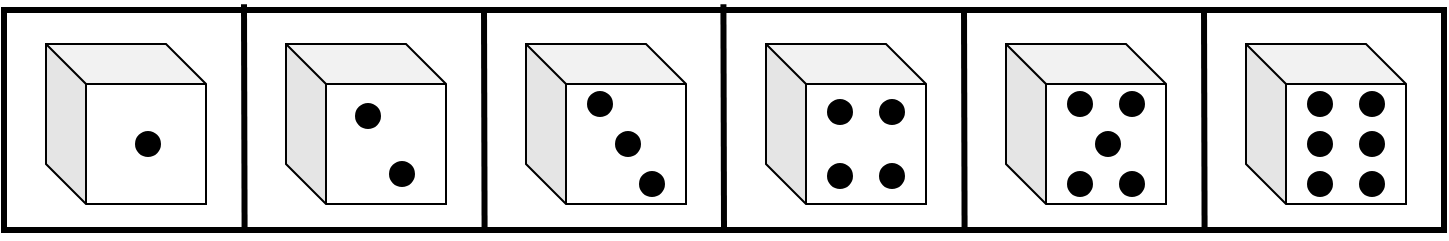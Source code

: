 <mxfile version="20.7.4" type="device"><diagram id="nzY0l4XhutitYrdI-aeB" name="Page-1"><mxGraphModel dx="3354" dy="1753" grid="1" gridSize="10" guides="1" tooltips="1" connect="1" arrows="1" fold="1" page="1" pageScale="1" pageWidth="850" pageHeight="1100" math="0" shadow="0"><root><mxCell id="0"/><mxCell id="1" parent="0"/><mxCell id="rPhflkrIZMrzXMRbL3An-1" value="" style="rounded=0;whiteSpace=wrap;html=1;strokeWidth=3;" parent="1" vertex="1"><mxGeometry x="77" y="121" width="720" height="110" as="geometry"/></mxCell><mxCell id="rPhflkrIZMrzXMRbL3An-63" value="" style="endArrow=none;html=1;rounded=0;exitX=0.172;exitY=0;exitDx=0;exitDy=0;exitPerimeter=0;entryX=0.5;entryY=1;entryDx=0;entryDy=0;strokeWidth=3;" parent="1" edge="1" target="rPhflkrIZMrzXMRbL3An-1"><mxGeometry width="50" height="50" relative="1" as="geometry"><mxPoint x="436.71" y="118.12" as="sourcePoint"/><mxPoint x="436.71" y="841.0" as="targetPoint"/></mxGeometry></mxCell><mxCell id="rPhflkrIZMrzXMRbL3An-113" value="" style="shape=cube;whiteSpace=wrap;html=1;boundedLbl=1;backgroundOutline=1;darkOpacity=0.05;darkOpacity2=0.1;size=20;rotation=0;" parent="1" vertex="1"><mxGeometry x="98" y="138" width="80" height="80" as="geometry"/></mxCell><mxCell id="rPhflkrIZMrzXMRbL3An-114" value="" style="ellipse;whiteSpace=wrap;html=1;aspect=fixed;fillColor=#000000;" parent="1" vertex="1"><mxGeometry x="143" y="182" width="12" height="12" as="geometry"/></mxCell><mxCell id="rPhflkrIZMrzXMRbL3An-115" value="" style="shape=cube;whiteSpace=wrap;html=1;boundedLbl=1;backgroundOutline=1;darkOpacity=0.05;darkOpacity2=0.1;size=20;rotation=0;" parent="1" vertex="1"><mxGeometry x="218" y="138" width="80" height="80" as="geometry"/></mxCell><mxCell id="rPhflkrIZMrzXMRbL3An-116" value="" style="ellipse;whiteSpace=wrap;html=1;aspect=fixed;fillColor=#000000;" parent="1" vertex="1"><mxGeometry x="253" y="168" width="12" height="12" as="geometry"/></mxCell><mxCell id="rPhflkrIZMrzXMRbL3An-117" value="" style="ellipse;whiteSpace=wrap;html=1;aspect=fixed;fillColor=#000000;" parent="1" vertex="1"><mxGeometry x="270" y="197" width="12" height="12" as="geometry"/></mxCell><mxCell id="rPhflkrIZMrzXMRbL3An-118" value="" style="shape=cube;whiteSpace=wrap;html=1;boundedLbl=1;backgroundOutline=1;darkOpacity=0.05;darkOpacity2=0.1;size=20;rotation=0;" parent="1" vertex="1"><mxGeometry x="338" y="138" width="80" height="80" as="geometry"/></mxCell><mxCell id="rPhflkrIZMrzXMRbL3An-119" value="" style="ellipse;whiteSpace=wrap;html=1;aspect=fixed;fillColor=#000000;" parent="1" vertex="1"><mxGeometry x="369" y="162" width="12" height="12" as="geometry"/></mxCell><mxCell id="rPhflkrIZMrzXMRbL3An-120" value="" style="ellipse;whiteSpace=wrap;html=1;aspect=fixed;fillColor=#000000;" parent="1" vertex="1"><mxGeometry x="383" y="182" width="12" height="12" as="geometry"/></mxCell><mxCell id="rPhflkrIZMrzXMRbL3An-121" value="" style="ellipse;whiteSpace=wrap;html=1;aspect=fixed;fillColor=#000000;" parent="1" vertex="1"><mxGeometry x="395" y="202" width="12" height="12" as="geometry"/></mxCell><mxCell id="rPhflkrIZMrzXMRbL3An-122" value="" style="shape=cube;whiteSpace=wrap;html=1;boundedLbl=1;backgroundOutline=1;darkOpacity=0.05;darkOpacity2=0.1;size=20;rotation=0;" parent="1" vertex="1"><mxGeometry x="458" y="138" width="80" height="80" as="geometry"/></mxCell><mxCell id="rPhflkrIZMrzXMRbL3An-123" value="" style="ellipse;whiteSpace=wrap;html=1;aspect=fixed;fillColor=#000000;" parent="1" vertex="1"><mxGeometry x="489" y="166" width="12" height="12" as="geometry"/></mxCell><mxCell id="rPhflkrIZMrzXMRbL3An-124" value="" style="ellipse;whiteSpace=wrap;html=1;aspect=fixed;fillColor=#000000;" parent="1" vertex="1"><mxGeometry x="489" y="198" width="12" height="12" as="geometry"/></mxCell><mxCell id="rPhflkrIZMrzXMRbL3An-125" value="" style="ellipse;whiteSpace=wrap;html=1;aspect=fixed;fillColor=#000000;" parent="1" vertex="1"><mxGeometry x="515" y="166" width="12" height="12" as="geometry"/></mxCell><mxCell id="rPhflkrIZMrzXMRbL3An-126" value="" style="ellipse;whiteSpace=wrap;html=1;aspect=fixed;fillColor=#000000;" parent="1" vertex="1"><mxGeometry x="515" y="198" width="12" height="12" as="geometry"/></mxCell><mxCell id="rPhflkrIZMrzXMRbL3An-127" value="" style="shape=cube;whiteSpace=wrap;html=1;boundedLbl=1;backgroundOutline=1;darkOpacity=0.05;darkOpacity2=0.1;size=20;rotation=0;" parent="1" vertex="1"><mxGeometry x="578" y="138" width="80" height="80" as="geometry"/></mxCell><mxCell id="rPhflkrIZMrzXMRbL3An-128" value="" style="ellipse;whiteSpace=wrap;html=1;aspect=fixed;fillColor=#000000;" parent="1" vertex="1"><mxGeometry x="609" y="162" width="12" height="12" as="geometry"/></mxCell><mxCell id="rPhflkrIZMrzXMRbL3An-129" value="" style="ellipse;whiteSpace=wrap;html=1;aspect=fixed;fillColor=#000000;" parent="1" vertex="1"><mxGeometry x="609" y="202" width="12" height="12" as="geometry"/></mxCell><mxCell id="rPhflkrIZMrzXMRbL3An-130" value="" style="ellipse;whiteSpace=wrap;html=1;aspect=fixed;fillColor=#000000;" parent="1" vertex="1"><mxGeometry x="635" y="162" width="12" height="12" as="geometry"/></mxCell><mxCell id="rPhflkrIZMrzXMRbL3An-131" value="" style="ellipse;whiteSpace=wrap;html=1;aspect=fixed;fillColor=#000000;" parent="1" vertex="1"><mxGeometry x="623" y="182" width="12" height="12" as="geometry"/></mxCell><mxCell id="rPhflkrIZMrzXMRbL3An-132" value="" style="ellipse;whiteSpace=wrap;html=1;aspect=fixed;fillColor=#000000;" parent="1" vertex="1"><mxGeometry x="635" y="202" width="12" height="12" as="geometry"/></mxCell><mxCell id="rPhflkrIZMrzXMRbL3An-133" value="" style="shape=cube;whiteSpace=wrap;html=1;boundedLbl=1;backgroundOutline=1;darkOpacity=0.05;darkOpacity2=0.1;size=20;rotation=0;" parent="1" vertex="1"><mxGeometry x="698" y="138" width="80" height="80" as="geometry"/></mxCell><mxCell id="rPhflkrIZMrzXMRbL3An-134" value="" style="ellipse;whiteSpace=wrap;html=1;aspect=fixed;fillColor=#000000;" parent="1" vertex="1"><mxGeometry x="729" y="162" width="12" height="12" as="geometry"/></mxCell><mxCell id="rPhflkrIZMrzXMRbL3An-135" value="" style="ellipse;whiteSpace=wrap;html=1;aspect=fixed;fillColor=#000000;" parent="1" vertex="1"><mxGeometry x="729" y="182" width="12" height="12" as="geometry"/></mxCell><mxCell id="rPhflkrIZMrzXMRbL3An-136" value="" style="ellipse;whiteSpace=wrap;html=1;aspect=fixed;fillColor=#000000;" parent="1" vertex="1"><mxGeometry x="729" y="202" width="12" height="12" as="geometry"/></mxCell><mxCell id="rPhflkrIZMrzXMRbL3An-137" value="" style="ellipse;whiteSpace=wrap;html=1;aspect=fixed;fillColor=#000000;" parent="1" vertex="1"><mxGeometry x="755" y="162" width="12" height="12" as="geometry"/></mxCell><mxCell id="rPhflkrIZMrzXMRbL3An-138" value="" style="ellipse;whiteSpace=wrap;html=1;aspect=fixed;fillColor=#000000;" parent="1" vertex="1"><mxGeometry x="755" y="182" width="12" height="12" as="geometry"/></mxCell><mxCell id="rPhflkrIZMrzXMRbL3An-139" value="" style="ellipse;whiteSpace=wrap;html=1;aspect=fixed;fillColor=#000000;" parent="1" vertex="1"><mxGeometry x="755" y="202" width="12" height="12" as="geometry"/></mxCell><mxCell id="bCBnufAvKQ2ouh0HIvuc-1" value="" style="endArrow=none;html=1;rounded=0;exitX=0.172;exitY=0;exitDx=0;exitDy=0;exitPerimeter=0;entryX=0.5;entryY=1;entryDx=0;entryDy=0;strokeWidth=3;" edge="1" parent="1"><mxGeometry width="50" height="50" relative="1" as="geometry"><mxPoint x="317" y="119.56" as="sourcePoint"/><mxPoint x="317.29" y="232.44" as="targetPoint"/></mxGeometry></mxCell><mxCell id="bCBnufAvKQ2ouh0HIvuc-2" value="" style="endArrow=none;html=1;rounded=0;exitX=0.172;exitY=0;exitDx=0;exitDy=0;exitPerimeter=0;entryX=0.5;entryY=1;entryDx=0;entryDy=0;strokeWidth=3;" edge="1" parent="1"><mxGeometry width="50" height="50" relative="1" as="geometry"><mxPoint x="197" y="118.12" as="sourcePoint"/><mxPoint x="197.29" y="231.0" as="targetPoint"/></mxGeometry></mxCell><mxCell id="bCBnufAvKQ2ouh0HIvuc-4" value="" style="endArrow=none;html=1;rounded=0;exitX=0.172;exitY=0;exitDx=0;exitDy=0;exitPerimeter=0;entryX=0.5;entryY=1;entryDx=0;entryDy=0;strokeWidth=3;" edge="1" parent="1"><mxGeometry width="50" height="50" relative="1" as="geometry"><mxPoint x="557" y="119.56" as="sourcePoint"/><mxPoint x="557.29" y="232.44" as="targetPoint"/></mxGeometry></mxCell><mxCell id="bCBnufAvKQ2ouh0HIvuc-5" value="" style="endArrow=none;html=1;rounded=0;exitX=0.172;exitY=0;exitDx=0;exitDy=0;exitPerimeter=0;entryX=0.5;entryY=1;entryDx=0;entryDy=0;strokeWidth=3;" edge="1" parent="1"><mxGeometry x="-0.412" y="110" width="50" height="50" relative="1" as="geometry"><mxPoint x="677" y="119.56" as="sourcePoint"/><mxPoint x="677.29" y="232.44" as="targetPoint"/><mxPoint as="offset"/></mxGeometry></mxCell></root></mxGraphModel></diagram></mxfile>